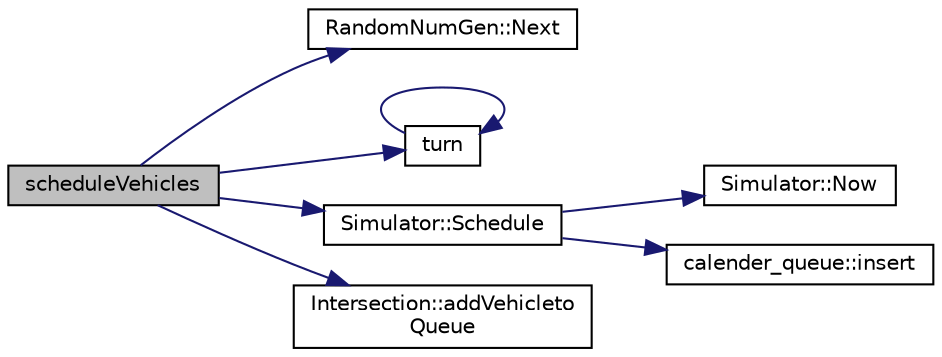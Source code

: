 digraph "scheduleVehicles"
{
  edge [fontname="Helvetica",fontsize="10",labelfontname="Helvetica",labelfontsize="10"];
  node [fontname="Helvetica",fontsize="10",shape=record];
  rankdir="LR";
  Node1 [label="scheduleVehicles",height=0.2,width=0.4,color="black", fillcolor="grey75", style="filled" fontcolor="black"];
  Node1 -> Node2 [color="midnightblue",fontsize="10",style="solid"];
  Node2 [label="RandomNumGen::Next",height=0.2,width=0.4,color="black", fillcolor="white", style="filled",URL="$class_random_num_gen.html#a49782fde536ad4b01ab3bd6063a5c6c2"];
  Node1 -> Node3 [color="midnightblue",fontsize="10",style="solid"];
  Node3 [label="turn",height=0.2,width=0.4,color="black", fillcolor="white", style="filled",URL="$_common_defs_8h.html#ab16114155cb6c7b1080dc8f52f1f8f7a"];
  Node3 -> Node3 [color="midnightblue",fontsize="10",style="solid"];
  Node1 -> Node4 [color="midnightblue",fontsize="10",style="solid"];
  Node4 [label="Simulator::Schedule",height=0.2,width=0.4,color="black", fillcolor="white", style="filled",URL="$class_simulator.html#ae9f1c5a28f2fc0d42ccead5d7d2a642d"];
  Node4 -> Node5 [color="midnightblue",fontsize="10",style="solid"];
  Node5 [label="Simulator::Now",height=0.2,width=0.4,color="black", fillcolor="white", style="filled",URL="$class_simulator.html#a4a9507b155c22a9c5f119abb2d2d6fc1"];
  Node4 -> Node6 [color="midnightblue",fontsize="10",style="solid"];
  Node6 [label="calender_queue::insert",height=0.2,width=0.4,color="black", fillcolor="white", style="filled",URL="$classcalender__queue.html#a9908e97c05434b58fca91d5327cf479b"];
  Node1 -> Node7 [color="midnightblue",fontsize="10",style="solid"];
  Node7 [label="Intersection::addVehicleto\lQueue",height=0.2,width=0.4,color="black", fillcolor="white", style="filled",URL="$class_intersection.html#a6e55e3add20e9d49e5751ccf47832c12"];
}
